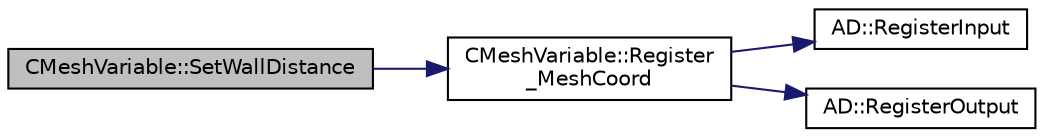digraph "CMeshVariable::SetWallDistance"
{
  edge [fontname="Helvetica",fontsize="10",labelfontname="Helvetica",labelfontsize="10"];
  node [fontname="Helvetica",fontsize="10",shape=record];
  rankdir="LR";
  Node22 [label="CMeshVariable::SetWallDistance",height=0.2,width=0.4,color="black", fillcolor="grey75", style="filled", fontcolor="black"];
  Node22 -> Node23 [color="midnightblue",fontsize="10",style="solid",fontname="Helvetica"];
  Node23 [label="CMeshVariable::Register\l_MeshCoord",height=0.2,width=0.4,color="black", fillcolor="white", style="filled",URL="$class_c_mesh_variable.html#ae90fc6273351ed2686b6fba98f6087e5",tooltip="Register the reference coordinates of the mesh. "];
  Node23 -> Node24 [color="midnightblue",fontsize="10",style="solid",fontname="Helvetica"];
  Node24 [label="AD::RegisterInput",height=0.2,width=0.4,color="black", fillcolor="white", style="filled",URL="$namespace_a_d.html#a05310227c195f7e83d394ce9cae8b73e",tooltip="Registers the variable as an input and saves internal data (indices). I.e. as a leaf of the computati..."];
  Node23 -> Node25 [color="midnightblue",fontsize="10",style="solid",fontname="Helvetica"];
  Node25 [label="AD::RegisterOutput",height=0.2,width=0.4,color="black", fillcolor="white", style="filled",URL="$namespace_a_d.html#ae381e45797545e980376c4aeb3f5afdc",tooltip="Registers the variable as an output. I.e. as the root of the computational graph. ..."];
}
